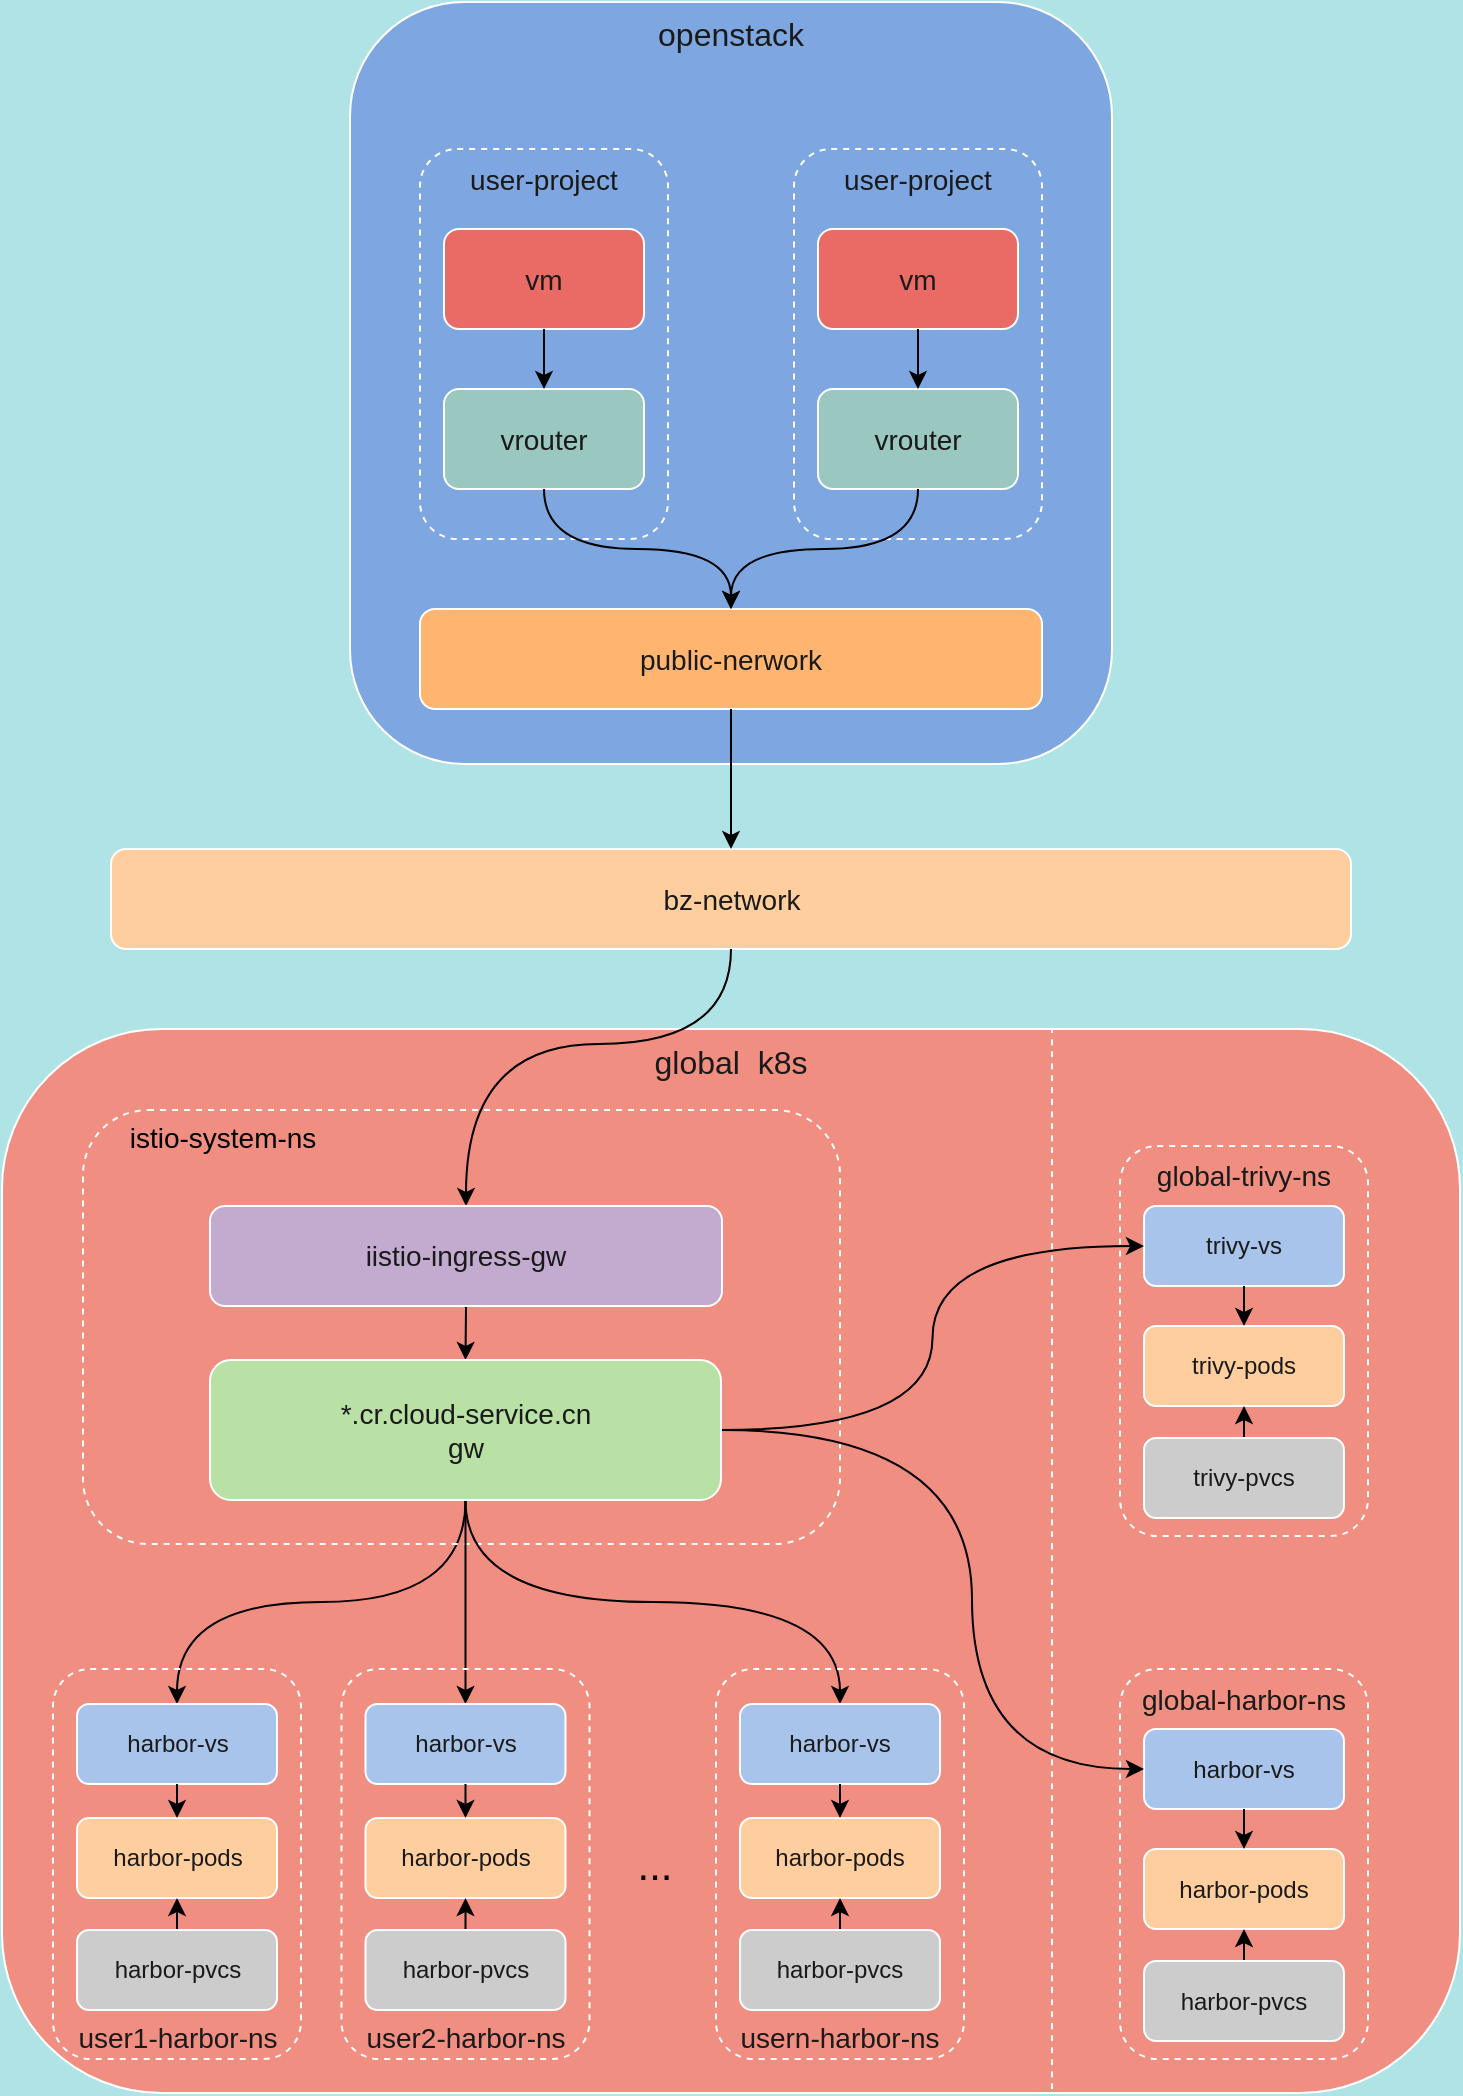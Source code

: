 <mxfile version="20.5.3" type="github">
  <diagram id="Bw5U5ilo471GasQTLUOP" name="第 1 页">
    <mxGraphModel dx="1426" dy="2053" grid="0" gridSize="10" guides="1" tooltips="1" connect="1" arrows="1" fold="1" page="0" pageScale="1" pageWidth="1169" pageHeight="827" background="#B0E3E6" math="0" shadow="0">
      <root>
        <mxCell id="0" />
        <mxCell id="1" parent="0" />
        <mxCell id="jF7H6Y1LhgNsABGmbEs7-26" value="global &amp;nbsp;k8s" style="rounded=1;whiteSpace=wrap;html=1;fontSize=16;verticalAlign=top;fillColor=#F08E81;strokeColor=#FFFFFF;fontColor=#1A1A1A;movable=1;resizable=1;rotatable=1;deletable=1;editable=1;connectable=1;container=0;" parent="1" vertex="1">
          <mxGeometry x="134" y="-414.5" width="729" height="532" as="geometry" />
        </mxCell>
        <mxCell id="jF7H6Y1LhgNsABGmbEs7-3" value="&lt;font style=&quot;font-size: 16px;&quot;&gt;openstack&lt;/font&gt;" style="whiteSpace=wrap;html=1;aspect=fixed;align=center;verticalAlign=top;rounded=1;fillColor=#7EA6E0;strokeColor=#FFFFFF;fontColor=#1A1A1A;movable=1;resizable=1;rotatable=1;deletable=1;editable=1;connectable=1;container=0;" parent="1" vertex="1">
          <mxGeometry x="308" y="-928" width="381" height="381" as="geometry" />
        </mxCell>
        <mxCell id="ASyyucTeVJ42tLMGHk16-22" value="..." style="text;html=1;resizable=0;autosize=1;align=center;verticalAlign=middle;points=[];fillColor=none;strokeColor=none;rounded=1;fontSize=21;horizontal=1;" vertex="1" parent="1">
          <mxGeometry x="442" y="-15.5" width="36" height="37" as="geometry" />
        </mxCell>
        <mxCell id="ASyyucTeVJ42tLMGHk16-31" value="" style="endArrow=none;dashed=1;html=1;rounded=1;strokeWidth=1;fontSize=8;strokeColor=#FFFFFF;curved=1;" edge="1" parent="1">
          <mxGeometry width="50" height="50" relative="1" as="geometry">
            <mxPoint x="659" y="115.5" as="sourcePoint" />
            <mxPoint x="659" y="-415" as="targetPoint" />
          </mxGeometry>
        </mxCell>
        <mxCell id="ASyyucTeVJ42tLMGHk16-50" value="" style="group;rounded=1;" vertex="1" connectable="0" parent="1">
          <mxGeometry x="693" y="-94.5" width="124" height="195" as="geometry" />
        </mxCell>
        <mxCell id="ASyyucTeVJ42tLMGHk16-51" value="global-harbor-ns" style="rounded=1;whiteSpace=wrap;html=1;dashed=1;labelBackgroundColor=none;fontSize=14;verticalAlign=top;fillColor=none;strokeColor=#FFFFFF;fontColor=#1A1A1A;movable=1;resizable=1;rotatable=1;deletable=1;editable=1;connectable=1;container=0;" vertex="1" parent="ASyyucTeVJ42tLMGHk16-50">
          <mxGeometry width="124" height="195" as="geometry" />
        </mxCell>
        <mxCell id="ASyyucTeVJ42tLMGHk16-52" value="harbor-pods" style="rounded=1;whiteSpace=wrap;html=1;fontSize=12;fillColor=#FFCE9F;strokeColor=#FFFFFF;fontColor=#1A1A1A;movable=1;resizable=1;rotatable=1;deletable=1;editable=1;connectable=1;container=0;" vertex="1" parent="ASyyucTeVJ42tLMGHk16-50">
          <mxGeometry x="12" y="90" width="100" height="40" as="geometry" />
        </mxCell>
        <mxCell id="ASyyucTeVJ42tLMGHk16-53" style="edgeStyle=orthogonalEdgeStyle;rounded=1;orthogonalLoop=1;jettySize=auto;html=1;exitX=0.5;exitY=0;exitDx=0;exitDy=0;entryX=0.5;entryY=1;entryDx=0;entryDy=0;movable=1;resizable=1;rotatable=1;deletable=1;editable=1;connectable=1;curved=1;" edge="1" parent="ASyyucTeVJ42tLMGHk16-50" source="ASyyucTeVJ42tLMGHk16-54" target="ASyyucTeVJ42tLMGHk16-52">
          <mxGeometry relative="1" as="geometry" />
        </mxCell>
        <mxCell id="ASyyucTeVJ42tLMGHk16-54" value="harbor-pvcs" style="rounded=1;whiteSpace=wrap;html=1;fontSize=12;fillColor=#CCCCCC;strokeColor=#FFFFFF;fontColor=#1A1A1A;movable=1;resizable=1;rotatable=1;deletable=1;editable=1;connectable=1;container=0;" vertex="1" parent="ASyyucTeVJ42tLMGHk16-50">
          <mxGeometry x="12" y="146" width="100" height="40" as="geometry" />
        </mxCell>
        <mxCell id="ASyyucTeVJ42tLMGHk16-55" value="harbor-vs" style="rounded=1;whiteSpace=wrap;html=1;fontSize=12;fillColor=#A9C4EB;strokeColor=#FFFFFF;fontColor=#1A1A1A;movable=1;resizable=1;rotatable=1;deletable=1;editable=1;connectable=1;container=0;" vertex="1" parent="ASyyucTeVJ42tLMGHk16-50">
          <mxGeometry x="12" y="30" width="100" height="40" as="geometry" />
        </mxCell>
        <mxCell id="ASyyucTeVJ42tLMGHk16-56" style="edgeStyle=orthogonalEdgeStyle;rounded=1;orthogonalLoop=1;jettySize=auto;html=1;exitX=0.5;exitY=1;exitDx=0;exitDy=0;entryX=0.5;entryY=0;entryDx=0;entryDy=0;strokeColor=#000000;strokeWidth=1;fontSize=8;endArrow=classic;endFill=1;curved=1;" edge="1" parent="ASyyucTeVJ42tLMGHk16-50" source="ASyyucTeVJ42tLMGHk16-55" target="ASyyucTeVJ42tLMGHk16-52">
          <mxGeometry relative="1" as="geometry" />
        </mxCell>
        <mxCell id="ASyyucTeVJ42tLMGHk16-75" style="edgeStyle=orthogonalEdgeStyle;rounded=1;orthogonalLoop=1;jettySize=auto;html=1;exitX=0.5;exitY=1;exitDx=0;exitDy=0;entryX=0.5;entryY=0;entryDx=0;entryDy=0;strokeColor=#000000;strokeWidth=1;fontSize=14;endArrow=classic;endFill=1;curved=1;" edge="1" parent="1" source="ASyyucTeVJ42tLMGHk16-5" target="ASyyucTeVJ42tLMGHk16-65">
          <mxGeometry relative="1" as="geometry" />
        </mxCell>
        <mxCell id="ASyyucTeVJ42tLMGHk16-86" value="&lt;span style=&quot;font-size: 14px;&quot;&gt;bz-network&lt;/span&gt;" style="rounded=1;whiteSpace=wrap;html=1;fontSize=12;fillColor=#FFCE9F;strokeColor=#FFFFFF;fontColor=#1A1A1A;movable=1;resizable=1;rotatable=1;deletable=1;editable=1;connectable=1;container=0;" vertex="1" parent="1">
          <mxGeometry x="188.5" y="-504.5" width="620" height="50" as="geometry" />
        </mxCell>
        <mxCell id="ASyyucTeVJ42tLMGHk16-99" value="public-nerwork" style="rounded=1;whiteSpace=wrap;html=1;fontSize=14;fillColor=#FFB570;strokeColor=#FFFFFF;fontColor=#1A1A1A;movable=1;resizable=1;rotatable=1;deletable=1;editable=1;connectable=1;container=0;" vertex="1" parent="1">
          <mxGeometry x="343" y="-624.5" width="311" height="50" as="geometry" />
        </mxCell>
        <mxCell id="ASyyucTeVJ42tLMGHk16-101" value="" style="group" vertex="1" connectable="0" parent="1">
          <mxGeometry x="343" y="-854.5" width="124" height="195" as="geometry" />
        </mxCell>
        <mxCell id="ASyyucTeVJ42tLMGHk16-96" value="user-project" style="rounded=1;whiteSpace=wrap;html=1;dashed=1;labelBackgroundColor=none;fontSize=14;verticalAlign=top;fillColor=none;strokeColor=#FFFFFF;fontColor=#1A1A1A;movable=1;resizable=1;rotatable=1;deletable=1;editable=1;connectable=1;container=0;" vertex="1" parent="ASyyucTeVJ42tLMGHk16-101">
          <mxGeometry width="124" height="195" as="geometry" />
        </mxCell>
        <mxCell id="jF7H6Y1LhgNsABGmbEs7-22" value="vrouter" style="rounded=1;whiteSpace=wrap;html=1;fontSize=14;fillColor=#9AC7BF;strokeColor=#FFFFFF;fontColor=#1A1A1A;movable=1;resizable=1;rotatable=1;deletable=1;editable=1;connectable=1;container=0;" parent="ASyyucTeVJ42tLMGHk16-101" vertex="1">
          <mxGeometry x="12" y="120" width="100" height="50" as="geometry" />
        </mxCell>
        <mxCell id="ASyyucTeVJ42tLMGHk16-97" value="vm" style="rounded=1;whiteSpace=wrap;html=1;fontSize=14;fillColor=#EA6B66;strokeColor=#FFFFFF;fontColor=#1A1A1A;movable=1;resizable=1;rotatable=1;deletable=1;editable=1;connectable=1;container=0;" vertex="1" parent="ASyyucTeVJ42tLMGHk16-101">
          <mxGeometry x="12" y="40" width="100" height="50" as="geometry" />
        </mxCell>
        <mxCell id="ASyyucTeVJ42tLMGHk16-98" style="edgeStyle=orthogonalEdgeStyle;curved=1;rounded=0;orthogonalLoop=1;jettySize=auto;html=1;exitX=0.5;exitY=1;exitDx=0;exitDy=0;entryX=0.5;entryY=0;entryDx=0;entryDy=0;fontSize=14;" edge="1" parent="ASyyucTeVJ42tLMGHk16-101" source="ASyyucTeVJ42tLMGHk16-97" target="jF7H6Y1LhgNsABGmbEs7-22">
          <mxGeometry relative="1" as="geometry" />
        </mxCell>
        <mxCell id="ASyyucTeVJ42tLMGHk16-102" value="" style="group" vertex="1" connectable="0" parent="1">
          <mxGeometry x="530" y="-854.5" width="124" height="195" as="geometry" />
        </mxCell>
        <mxCell id="ASyyucTeVJ42tLMGHk16-103" value="user-project" style="rounded=1;whiteSpace=wrap;html=1;dashed=1;labelBackgroundColor=none;fontSize=14;verticalAlign=top;fillColor=none;strokeColor=#FFFFFF;fontColor=#1A1A1A;movable=1;resizable=1;rotatable=1;deletable=1;editable=1;connectable=1;container=0;" vertex="1" parent="ASyyucTeVJ42tLMGHk16-102">
          <mxGeometry width="124" height="195" as="geometry" />
        </mxCell>
        <mxCell id="ASyyucTeVJ42tLMGHk16-104" value="vrouter" style="rounded=1;whiteSpace=wrap;html=1;fontSize=14;fillColor=#9AC7BF;strokeColor=#FFFFFF;fontColor=#1A1A1A;movable=1;resizable=1;rotatable=1;deletable=1;editable=1;connectable=1;container=0;" vertex="1" parent="ASyyucTeVJ42tLMGHk16-102">
          <mxGeometry x="12" y="120" width="100" height="50" as="geometry" />
        </mxCell>
        <mxCell id="ASyyucTeVJ42tLMGHk16-105" value="vm" style="rounded=1;whiteSpace=wrap;html=1;fontSize=14;fillColor=#EA6B66;strokeColor=#FFFFFF;fontColor=#1A1A1A;movable=1;resizable=1;rotatable=1;deletable=1;editable=1;connectable=1;container=0;" vertex="1" parent="ASyyucTeVJ42tLMGHk16-102">
          <mxGeometry x="12" y="40" width="100" height="50" as="geometry" />
        </mxCell>
        <mxCell id="ASyyucTeVJ42tLMGHk16-106" style="edgeStyle=orthogonalEdgeStyle;curved=1;rounded=0;orthogonalLoop=1;jettySize=auto;html=1;exitX=0.5;exitY=1;exitDx=0;exitDy=0;entryX=0.5;entryY=0;entryDx=0;entryDy=0;fontSize=14;" edge="1" parent="ASyyucTeVJ42tLMGHk16-102" source="ASyyucTeVJ42tLMGHk16-105" target="ASyyucTeVJ42tLMGHk16-104">
          <mxGeometry relative="1" as="geometry" />
        </mxCell>
        <mxCell id="ASyyucTeVJ42tLMGHk16-87" style="edgeStyle=orthogonalEdgeStyle;rounded=0;orthogonalLoop=1;jettySize=auto;html=1;exitX=0.5;exitY=1;exitDx=0;exitDy=0;entryX=0.5;entryY=0;entryDx=0;entryDy=0;curved=1;" edge="1" parent="1" source="ASyyucTeVJ42tLMGHk16-86" target="ASyyucTeVJ42tLMGHk16-5">
          <mxGeometry relative="1" as="geometry">
            <Array as="points">
              <mxPoint x="499" y="-407" />
              <mxPoint x="366" y="-407" />
            </Array>
          </mxGeometry>
        </mxCell>
        <mxCell id="ASyyucTeVJ42tLMGHk16-100" style="edgeStyle=orthogonalEdgeStyle;curved=1;rounded=0;orthogonalLoop=1;jettySize=auto;html=1;exitX=0.5;exitY=1;exitDx=0;exitDy=0;entryX=0.5;entryY=0;entryDx=0;entryDy=0;fontSize=14;" edge="1" parent="1" source="ASyyucTeVJ42tLMGHk16-99" target="ASyyucTeVJ42tLMGHk16-86">
          <mxGeometry relative="1" as="geometry" />
        </mxCell>
        <mxCell id="ASyyucTeVJ42tLMGHk16-107" style="edgeStyle=orthogonalEdgeStyle;curved=1;rounded=0;orthogonalLoop=1;jettySize=auto;html=1;exitX=0.5;exitY=1;exitDx=0;exitDy=0;entryX=0.5;entryY=0;entryDx=0;entryDy=0;fontSize=14;" edge="1" parent="1" source="jF7H6Y1LhgNsABGmbEs7-22" target="ASyyucTeVJ42tLMGHk16-99">
          <mxGeometry relative="1" as="geometry" />
        </mxCell>
        <mxCell id="ASyyucTeVJ42tLMGHk16-109" style="edgeStyle=orthogonalEdgeStyle;curved=1;rounded=0;orthogonalLoop=1;jettySize=auto;html=1;exitX=0.5;exitY=1;exitDx=0;exitDy=0;entryX=0.5;entryY=0;entryDx=0;entryDy=0;fontSize=14;" edge="1" parent="1" source="ASyyucTeVJ42tLMGHk16-104" target="ASyyucTeVJ42tLMGHk16-99">
          <mxGeometry relative="1" as="geometry" />
        </mxCell>
        <mxCell id="ASyyucTeVJ42tLMGHk16-116" style="edgeStyle=orthogonalEdgeStyle;curved=1;rounded=0;orthogonalLoop=1;jettySize=auto;html=1;exitX=0.5;exitY=1;exitDx=0;exitDy=0;entryX=0.5;entryY=0;entryDx=0;entryDy=0;fontSize=14;" edge="1" parent="1" source="ASyyucTeVJ42tLMGHk16-65" target="ASyyucTeVJ42tLMGHk16-33">
          <mxGeometry relative="1" as="geometry" />
        </mxCell>
        <mxCell id="ASyyucTeVJ42tLMGHk16-58" value="global-trivy-ns" style="rounded=1;whiteSpace=wrap;html=1;dashed=1;labelBackgroundColor=none;fontSize=14;verticalAlign=top;fillColor=none;strokeColor=#FFFFFF;fontColor=#1A1A1A;movable=1;resizable=1;rotatable=1;deletable=1;editable=1;connectable=1;container=0;" vertex="1" parent="1">
          <mxGeometry x="693" y="-356" width="124" height="195" as="geometry" />
        </mxCell>
        <mxCell id="ASyyucTeVJ42tLMGHk16-59" value="trivy-pods" style="rounded=1;whiteSpace=wrap;html=1;fontSize=12;fillColor=#FFCE9F;strokeColor=#FFFFFF;fontColor=#1A1A1A;movable=1;resizable=1;rotatable=1;deletable=1;editable=1;connectable=1;container=0;" vertex="1" parent="1">
          <mxGeometry x="705" y="-266" width="100" height="40" as="geometry" />
        </mxCell>
        <mxCell id="ASyyucTeVJ42tLMGHk16-60" style="edgeStyle=orthogonalEdgeStyle;rounded=1;orthogonalLoop=1;jettySize=auto;html=1;exitX=0.5;exitY=0;exitDx=0;exitDy=0;entryX=0.5;entryY=1;entryDx=0;entryDy=0;movable=1;resizable=1;rotatable=1;deletable=1;editable=1;connectable=1;curved=1;" edge="1" parent="1" source="ASyyucTeVJ42tLMGHk16-61" target="ASyyucTeVJ42tLMGHk16-59">
          <mxGeometry relative="1" as="geometry" />
        </mxCell>
        <mxCell id="ASyyucTeVJ42tLMGHk16-61" value="trivy-pvcs" style="rounded=1;whiteSpace=wrap;html=1;fontSize=12;fillColor=#CCCCCC;strokeColor=#FFFFFF;fontColor=#1A1A1A;movable=1;resizable=1;rotatable=1;deletable=1;editable=1;connectable=1;container=0;" vertex="1" parent="1">
          <mxGeometry x="705" y="-210" width="100" height="40" as="geometry" />
        </mxCell>
        <mxCell id="ASyyucTeVJ42tLMGHk16-62" value="trivy-vs" style="rounded=1;whiteSpace=wrap;html=1;fontSize=12;fillColor=#A9C4EB;strokeColor=#FFFFFF;fontColor=#1A1A1A;movable=1;resizable=1;rotatable=1;deletable=1;editable=1;connectable=1;container=0;" vertex="1" parent="1">
          <mxGeometry x="705" y="-326" width="100" height="40" as="geometry" />
        </mxCell>
        <mxCell id="ASyyucTeVJ42tLMGHk16-130" value="" style="rounded=1;whiteSpace=wrap;html=1;dashed=1;labelBackgroundColor=none;fontSize=14;verticalAlign=top;fillColor=none;strokeColor=#FFFFFF;fontColor=#1A1A1A;movable=1;resizable=1;rotatable=1;deletable=1;editable=1;connectable=1;container=0;" vertex="1" parent="1">
          <mxGeometry x="174.5" y="-374" width="378.5" height="217" as="geometry" />
        </mxCell>
        <mxCell id="ASyyucTeVJ42tLMGHk16-63" style="edgeStyle=orthogonalEdgeStyle;rounded=1;orthogonalLoop=1;jettySize=auto;html=1;exitX=0.5;exitY=1;exitDx=0;exitDy=0;entryX=0.5;entryY=0;entryDx=0;entryDy=0;strokeColor=#000000;strokeWidth=1;fontSize=8;endArrow=classic;endFill=1;curved=1;" edge="1" parent="1" source="ASyyucTeVJ42tLMGHk16-62" target="ASyyucTeVJ42tLMGHk16-59">
          <mxGeometry relative="1" as="geometry" />
        </mxCell>
        <mxCell id="ASyyucTeVJ42tLMGHk16-5" value="&lt;font style=&quot;font-size: 14px;&quot;&gt;iistio-ingress-gw&lt;/font&gt;" style="rounded=1;whiteSpace=wrap;html=1;fontSize=12;fillColor=#C3ABD0;strokeColor=#FFFFFF;fontColor=#1A1A1A;movable=1;resizable=1;rotatable=1;deletable=1;editable=1;connectable=1;container=0;" vertex="1" parent="1">
          <mxGeometry x="238" y="-326" width="256" height="50" as="geometry" />
        </mxCell>
        <mxCell id="ASyyucTeVJ42tLMGHk16-142" style="edgeStyle=orthogonalEdgeStyle;curved=1;rounded=0;orthogonalLoop=1;jettySize=auto;html=1;exitX=0.5;exitY=1;exitDx=0;exitDy=0;entryX=0.5;entryY=0;entryDx=0;entryDy=0;strokeColor=#000000;fontSize=14;" edge="1" parent="1" source="ASyyucTeVJ42tLMGHk16-65" target="ASyyucTeVJ42tLMGHk16-139">
          <mxGeometry relative="1" as="geometry" />
        </mxCell>
        <mxCell id="ASyyucTeVJ42tLMGHk16-150" style="edgeStyle=orthogonalEdgeStyle;curved=1;rounded=0;orthogonalLoop=1;jettySize=auto;html=1;exitX=0.5;exitY=1;exitDx=0;exitDy=0;entryX=0.5;entryY=0;entryDx=0;entryDy=0;strokeColor=#000000;fontSize=14;" edge="1" parent="1" source="ASyyucTeVJ42tLMGHk16-65" target="ASyyucTeVJ42tLMGHk16-148">
          <mxGeometry relative="1" as="geometry" />
        </mxCell>
        <mxCell id="ASyyucTeVJ42tLMGHk16-151" style="edgeStyle=orthogonalEdgeStyle;curved=1;rounded=0;orthogonalLoop=1;jettySize=auto;html=1;exitX=1;exitY=0.5;exitDx=0;exitDy=0;entryX=0;entryY=0.5;entryDx=0;entryDy=0;strokeColor=#000000;fontSize=14;" edge="1" parent="1" source="ASyyucTeVJ42tLMGHk16-65" target="ASyyucTeVJ42tLMGHk16-62">
          <mxGeometry relative="1" as="geometry" />
        </mxCell>
        <mxCell id="ASyyucTeVJ42tLMGHk16-152" style="edgeStyle=orthogonalEdgeStyle;curved=1;rounded=0;orthogonalLoop=1;jettySize=auto;html=1;exitX=1;exitY=0.5;exitDx=0;exitDy=0;entryX=0;entryY=0.5;entryDx=0;entryDy=0;strokeColor=#000000;fontSize=14;" edge="1" parent="1" source="ASyyucTeVJ42tLMGHk16-65" target="ASyyucTeVJ42tLMGHk16-55">
          <mxGeometry relative="1" as="geometry">
            <Array as="points">
              <mxPoint x="619" y="-214" />
              <mxPoint x="619" y="-44" />
            </Array>
          </mxGeometry>
        </mxCell>
        <mxCell id="ASyyucTeVJ42tLMGHk16-65" value="*.cr.cloud-service.cn&lt;br style=&quot;font-size: 14px;&quot;&gt;gw" style="rounded=1;whiteSpace=wrap;html=1;fontSize=14;fillColor=#B9E0A5;strokeColor=#FFFFFF;fontColor=#1A1A1A;movable=1;resizable=1;rotatable=1;deletable=1;editable=1;connectable=1;container=0;" vertex="1" parent="1">
          <mxGeometry x="238" y="-249" width="255.5" height="70" as="geometry" />
        </mxCell>
        <mxCell id="ASyyucTeVJ42tLMGHk16-131" value="istio-system-ns" style="text;html=1;align=center;verticalAlign=middle;resizable=0;points=[];autosize=1;strokeColor=none;fillColor=none;fontSize=14;" vertex="1" parent="1">
          <mxGeometry x="188.5" y="-374" width="111" height="28" as="geometry" />
        </mxCell>
        <mxCell id="ASyyucTeVJ42tLMGHk16-132" value="" style="group" vertex="1" connectable="0" parent="1">
          <mxGeometry x="159.5" y="-94.5" width="124" height="195" as="geometry" />
        </mxCell>
        <mxCell id="-fVl2y54sio7S9Z7-DYn-5" value="user1-harbor-ns" style="rounded=1;whiteSpace=wrap;html=1;dashed=1;labelBackgroundColor=none;fontSize=14;verticalAlign=bottom;fillColor=none;strokeColor=#FFFFFF;fontColor=#1A1A1A;movable=1;resizable=1;rotatable=1;deletable=1;editable=1;connectable=1;container=0;" parent="ASyyucTeVJ42tLMGHk16-132" vertex="1">
          <mxGeometry width="124" height="195" as="geometry" />
        </mxCell>
        <mxCell id="-fVl2y54sio7S9Z7-DYn-6" value="harbor-pods" style="rounded=1;whiteSpace=wrap;html=1;fontSize=12;fillColor=#FFCE9F;strokeColor=#FFFFFF;fontColor=#1A1A1A;movable=1;resizable=1;rotatable=1;deletable=1;editable=1;connectable=1;container=0;" parent="ASyyucTeVJ42tLMGHk16-132" vertex="1">
          <mxGeometry x="12" y="74.5" width="100" height="40" as="geometry" />
        </mxCell>
        <mxCell id="-fVl2y54sio7S9Z7-DYn-12" style="edgeStyle=orthogonalEdgeStyle;rounded=1;orthogonalLoop=1;jettySize=auto;html=1;exitX=0.5;exitY=0;exitDx=0;exitDy=0;entryX=0.5;entryY=1;entryDx=0;entryDy=0;movable=1;resizable=1;rotatable=1;deletable=1;editable=1;connectable=1;curved=1;" parent="ASyyucTeVJ42tLMGHk16-132" source="-fVl2y54sio7S9Z7-DYn-7" target="-fVl2y54sio7S9Z7-DYn-6" edge="1">
          <mxGeometry relative="1" as="geometry" />
        </mxCell>
        <mxCell id="-fVl2y54sio7S9Z7-DYn-7" value="harbor-pvcs" style="rounded=1;whiteSpace=wrap;html=1;fontSize=12;fillColor=#CCCCCC;strokeColor=#FFFFFF;fontColor=#1A1A1A;movable=1;resizable=1;rotatable=1;deletable=1;editable=1;connectable=1;container=0;" parent="ASyyucTeVJ42tLMGHk16-132" vertex="1">
          <mxGeometry x="12" y="130.5" width="100" height="40" as="geometry" />
        </mxCell>
        <mxCell id="ASyyucTeVJ42tLMGHk16-33" value="harbor-vs" style="rounded=1;whiteSpace=wrap;html=1;fontSize=12;fillColor=#A9C4EB;strokeColor=#FFFFFF;fontColor=#1A1A1A;movable=1;resizable=1;rotatable=1;deletable=1;editable=1;connectable=1;container=0;" vertex="1" parent="ASyyucTeVJ42tLMGHk16-132">
          <mxGeometry x="12" y="17.5" width="100" height="40" as="geometry" />
        </mxCell>
        <mxCell id="ASyyucTeVJ42tLMGHk16-34" style="edgeStyle=orthogonalEdgeStyle;rounded=1;orthogonalLoop=1;jettySize=auto;html=1;exitX=0.5;exitY=1;exitDx=0;exitDy=0;entryX=0.5;entryY=0;entryDx=0;entryDy=0;strokeColor=#000000;strokeWidth=1;fontSize=8;endArrow=classic;endFill=1;curved=1;" edge="1" parent="ASyyucTeVJ42tLMGHk16-132" source="ASyyucTeVJ42tLMGHk16-33" target="-fVl2y54sio7S9Z7-DYn-6">
          <mxGeometry relative="1" as="geometry" />
        </mxCell>
        <mxCell id="ASyyucTeVJ42tLMGHk16-134" value="" style="group" vertex="1" connectable="0" parent="1">
          <mxGeometry x="303.75" y="-94.5" width="124" height="195" as="geometry" />
        </mxCell>
        <mxCell id="ASyyucTeVJ42tLMGHk16-135" value="user2-harbor-ns" style="rounded=1;whiteSpace=wrap;html=1;dashed=1;labelBackgroundColor=none;fontSize=14;verticalAlign=bottom;fillColor=none;strokeColor=#FFFFFF;fontColor=#1A1A1A;movable=1;resizable=1;rotatable=1;deletable=1;editable=1;connectable=1;container=0;" vertex="1" parent="ASyyucTeVJ42tLMGHk16-134">
          <mxGeometry width="124" height="195" as="geometry" />
        </mxCell>
        <mxCell id="ASyyucTeVJ42tLMGHk16-136" value="harbor-pods" style="rounded=1;whiteSpace=wrap;html=1;fontSize=12;fillColor=#FFCE9F;strokeColor=#FFFFFF;fontColor=#1A1A1A;movable=1;resizable=1;rotatable=1;deletable=1;editable=1;connectable=1;container=0;" vertex="1" parent="ASyyucTeVJ42tLMGHk16-134">
          <mxGeometry x="12" y="74.5" width="100" height="40" as="geometry" />
        </mxCell>
        <mxCell id="ASyyucTeVJ42tLMGHk16-137" style="edgeStyle=orthogonalEdgeStyle;rounded=1;orthogonalLoop=1;jettySize=auto;html=1;exitX=0.5;exitY=0;exitDx=0;exitDy=0;entryX=0.5;entryY=1;entryDx=0;entryDy=0;movable=1;resizable=1;rotatable=1;deletable=1;editable=1;connectable=1;curved=1;" edge="1" parent="ASyyucTeVJ42tLMGHk16-134" source="ASyyucTeVJ42tLMGHk16-138" target="ASyyucTeVJ42tLMGHk16-136">
          <mxGeometry relative="1" as="geometry" />
        </mxCell>
        <mxCell id="ASyyucTeVJ42tLMGHk16-138" value="harbor-pvcs" style="rounded=1;whiteSpace=wrap;html=1;fontSize=12;fillColor=#CCCCCC;strokeColor=#FFFFFF;fontColor=#1A1A1A;movable=1;resizable=1;rotatable=1;deletable=1;editable=1;connectable=1;container=0;" vertex="1" parent="ASyyucTeVJ42tLMGHk16-134">
          <mxGeometry x="12" y="130.5" width="100" height="40" as="geometry" />
        </mxCell>
        <mxCell id="ASyyucTeVJ42tLMGHk16-139" value="harbor-vs" style="rounded=1;whiteSpace=wrap;html=1;fontSize=12;fillColor=#A9C4EB;strokeColor=#FFFFFF;fontColor=#1A1A1A;movable=1;resizable=1;rotatable=1;deletable=1;editable=1;connectable=1;container=0;" vertex="1" parent="ASyyucTeVJ42tLMGHk16-134">
          <mxGeometry x="12" y="17.5" width="100" height="40" as="geometry" />
        </mxCell>
        <mxCell id="ASyyucTeVJ42tLMGHk16-140" style="edgeStyle=orthogonalEdgeStyle;rounded=1;orthogonalLoop=1;jettySize=auto;html=1;exitX=0.5;exitY=1;exitDx=0;exitDy=0;entryX=0.5;entryY=0;entryDx=0;entryDy=0;strokeColor=#000000;strokeWidth=1;fontSize=8;endArrow=classic;endFill=1;curved=1;" edge="1" parent="ASyyucTeVJ42tLMGHk16-134" source="ASyyucTeVJ42tLMGHk16-139" target="ASyyucTeVJ42tLMGHk16-136">
          <mxGeometry relative="1" as="geometry" />
        </mxCell>
        <mxCell id="ASyyucTeVJ42tLMGHk16-143" value="" style="group" vertex="1" connectable="0" parent="1">
          <mxGeometry x="491" y="-94.5" width="124" height="195" as="geometry" />
        </mxCell>
        <mxCell id="ASyyucTeVJ42tLMGHk16-144" value="usern-harbor-ns" style="rounded=1;whiteSpace=wrap;html=1;dashed=1;labelBackgroundColor=none;fontSize=14;verticalAlign=bottom;fillColor=none;strokeColor=#FFFFFF;fontColor=#1A1A1A;movable=1;resizable=1;rotatable=1;deletable=1;editable=1;connectable=1;container=0;" vertex="1" parent="ASyyucTeVJ42tLMGHk16-143">
          <mxGeometry width="124" height="195" as="geometry" />
        </mxCell>
        <mxCell id="ASyyucTeVJ42tLMGHk16-145" value="harbor-pods" style="rounded=1;whiteSpace=wrap;html=1;fontSize=12;fillColor=#FFCE9F;strokeColor=#FFFFFF;fontColor=#1A1A1A;movable=1;resizable=1;rotatable=1;deletable=1;editable=1;connectable=1;container=0;" vertex="1" parent="ASyyucTeVJ42tLMGHk16-143">
          <mxGeometry x="12" y="74.5" width="100" height="40" as="geometry" />
        </mxCell>
        <mxCell id="ASyyucTeVJ42tLMGHk16-146" style="edgeStyle=orthogonalEdgeStyle;rounded=1;orthogonalLoop=1;jettySize=auto;html=1;exitX=0.5;exitY=0;exitDx=0;exitDy=0;entryX=0.5;entryY=1;entryDx=0;entryDy=0;movable=1;resizable=1;rotatable=1;deletable=1;editable=1;connectable=1;curved=1;" edge="1" parent="ASyyucTeVJ42tLMGHk16-143" source="ASyyucTeVJ42tLMGHk16-147" target="ASyyucTeVJ42tLMGHk16-145">
          <mxGeometry relative="1" as="geometry" />
        </mxCell>
        <mxCell id="ASyyucTeVJ42tLMGHk16-147" value="harbor-pvcs" style="rounded=1;whiteSpace=wrap;html=1;fontSize=12;fillColor=#CCCCCC;strokeColor=#FFFFFF;fontColor=#1A1A1A;movable=1;resizable=1;rotatable=1;deletable=1;editable=1;connectable=1;container=0;" vertex="1" parent="ASyyucTeVJ42tLMGHk16-143">
          <mxGeometry x="12" y="130.5" width="100" height="40" as="geometry" />
        </mxCell>
        <mxCell id="ASyyucTeVJ42tLMGHk16-148" value="harbor-vs" style="rounded=1;whiteSpace=wrap;html=1;fontSize=12;fillColor=#A9C4EB;strokeColor=#FFFFFF;fontColor=#1A1A1A;movable=1;resizable=1;rotatable=1;deletable=1;editable=1;connectable=1;container=0;" vertex="1" parent="ASyyucTeVJ42tLMGHk16-143">
          <mxGeometry x="12" y="17.5" width="100" height="40" as="geometry" />
        </mxCell>
        <mxCell id="ASyyucTeVJ42tLMGHk16-149" style="edgeStyle=orthogonalEdgeStyle;rounded=1;orthogonalLoop=1;jettySize=auto;html=1;exitX=0.5;exitY=1;exitDx=0;exitDy=0;entryX=0.5;entryY=0;entryDx=0;entryDy=0;strokeColor=#000000;strokeWidth=1;fontSize=8;endArrow=classic;endFill=1;curved=1;" edge="1" parent="ASyyucTeVJ42tLMGHk16-143" source="ASyyucTeVJ42tLMGHk16-148" target="ASyyucTeVJ42tLMGHk16-145">
          <mxGeometry relative="1" as="geometry" />
        </mxCell>
      </root>
    </mxGraphModel>
  </diagram>
</mxfile>
